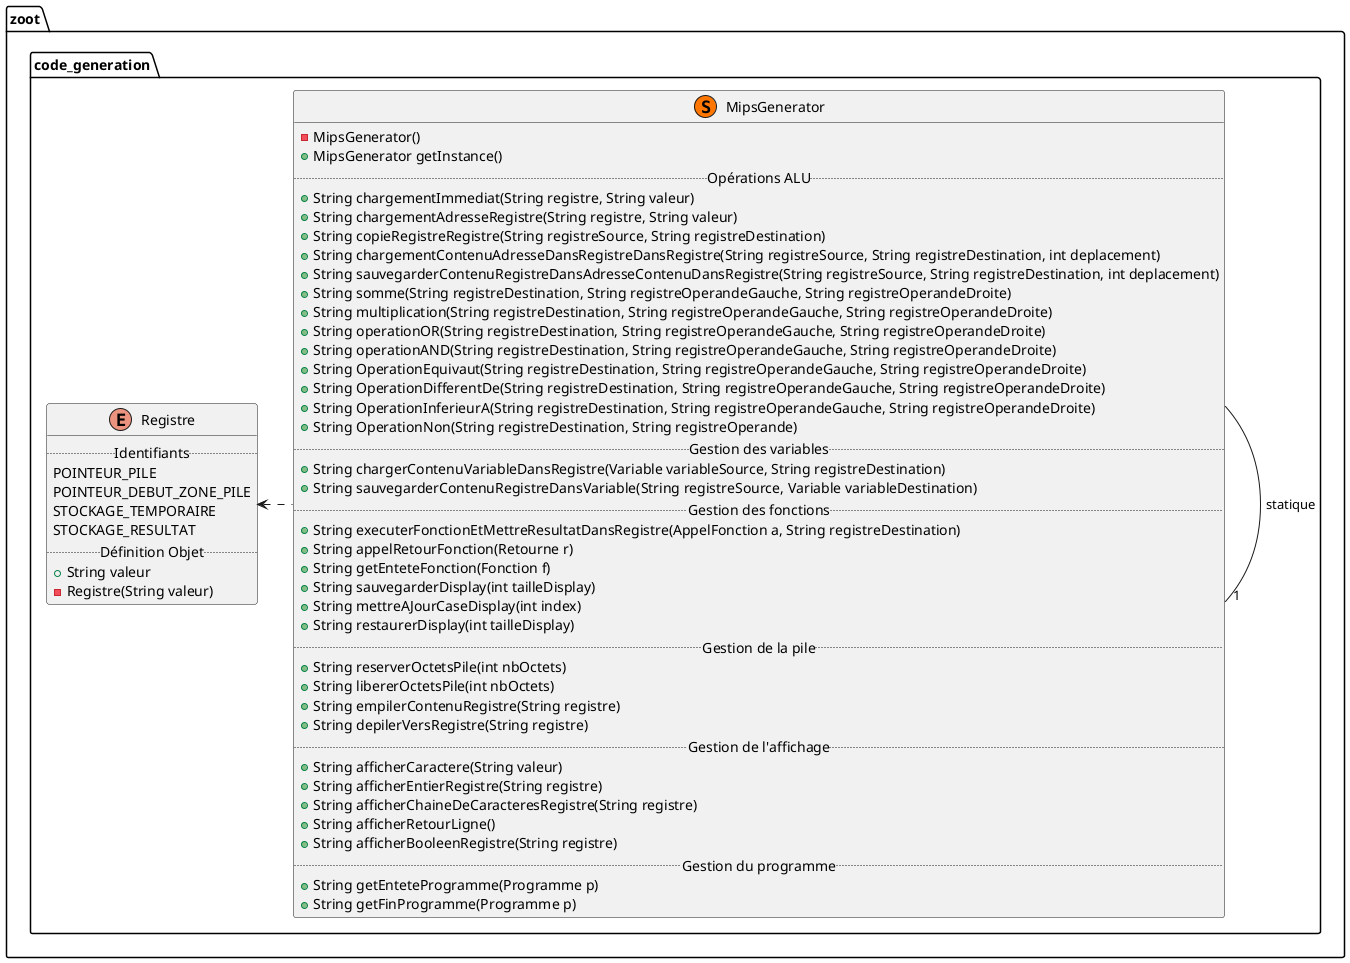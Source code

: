 @startuml "Package code_generation"

namespace zoot.code_generation {
    ' Includes
    ' Classes
    enum Registre{
        .. Identifiants ..
        POINTEUR_PILE
        POINTEUR_DEBUT_ZONE_PILE
        STOCKAGE_TEMPORAIRE
        STOCKAGE_RESULTAT
        .. Définition Objet ..
        + String valeur
        - Registre(String valeur)
    }

    class MipsGenerator << (S,#FF7700) >> {
        - MipsGenerator()
        + MipsGenerator getInstance()
        .. Opérations ALU ..
        + String chargementImmediat(String registre, String valeur)
        + String chargementAdresseRegistre(String registre, String valeur)
        + String copieRegistreRegistre(String registreSource, String registreDestination)
        + String chargementContenuAdresseDansRegistreDansRegistre(String registreSource, String registreDestination, int deplacement)
        + String sauvegarderContenuRegistreDansAdresseContenuDansRegistre(String registreSource, String registreDestination, int deplacement)
        + String somme(String registreDestination, String registreOperandeGauche, String registreOperandeDroite)
        + String multiplication(String registreDestination, String registreOperandeGauche, String registreOperandeDroite)
        + String operationOR(String registreDestination, String registreOperandeGauche, String registreOperandeDroite)
        + String operationAND(String registreDestination, String registreOperandeGauche, String registreOperandeDroite)
        + String OperationEquivaut(String registreDestination, String registreOperandeGauche, String registreOperandeDroite)
        + String OperationDifferentDe(String registreDestination, String registreOperandeGauche, String registreOperandeDroite)
        + String OperationInferieurA(String registreDestination, String registreOperandeGauche, String registreOperandeDroite)
        + String OperationNon(String registreDestination, String registreOperande)
        .. Gestion des variables ..
        + String chargerContenuVariableDansRegistre(Variable variableSource, String registreDestination)
        + String sauvegarderContenuRegistreDansVariable(String registreSource, Variable variableDestination)
        .. Gestion des fonctions ..
        + String executerFonctionEtMettreResultatDansRegistre(AppelFonction a, String registreDestination)
        + String appelRetourFonction(Retourne r)
        + String getEnteteFonction(Fonction f)
        + String sauvegarderDisplay(int tailleDisplay)
        + String mettreAJourCaseDisplay(int index)
        + String restaurerDisplay(int tailleDisplay)
        .. Gestion de la pile ..
        + String reserverOctetsPile(int nbOctets)
        + String libererOctetsPile(int nbOctets)
        + String empilerContenuRegistre(String registre)
        + String depilerVersRegistre(String registre)
        .. Gestion de l'affichage ..
        + String afficherCaractere(String valeur)
        + String afficherEntierRegistre(String registre)
        + String afficherChaineDeCaracteresRegistre(String registre)
        + String afficherRetourLigne()
        + String afficherBooleenRegistre(String registre)
        .. Gestion du programme ..
        + String getEnteteProgramme(Programme p)
        + String getFinProgramme(Programme p)
    }

    ' Relations entre les classes
    MipsGenerator -right-"1" MipsGenerator : statique
    MipsGenerator .left.> Registre

}
@enduml